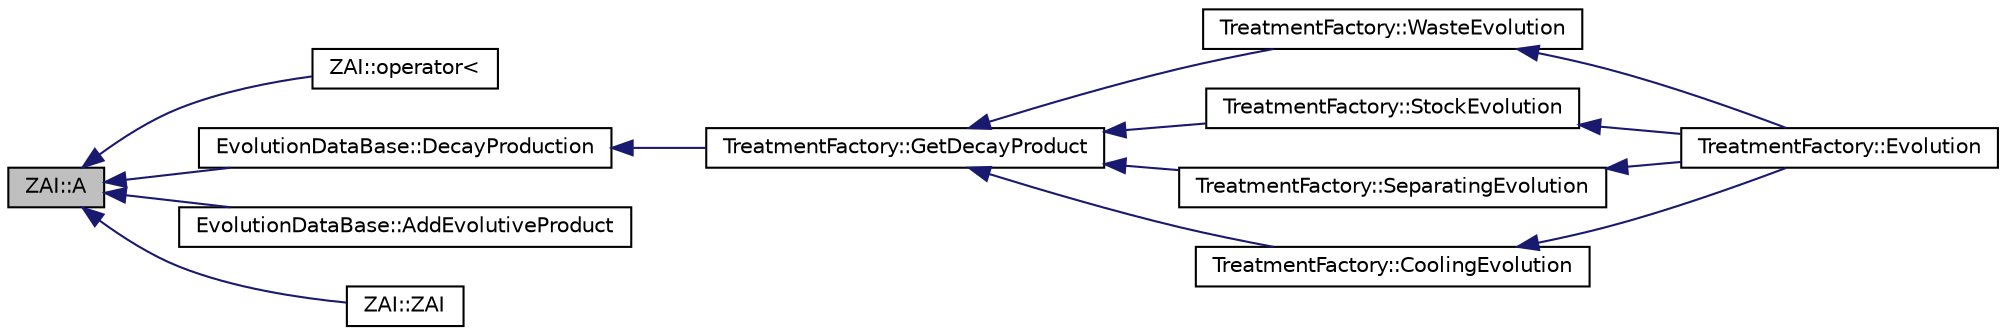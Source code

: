 digraph G
{
  edge [fontname="Helvetica",fontsize="10",labelfontname="Helvetica",labelfontsize="10"];
  node [fontname="Helvetica",fontsize="10",shape=record];
  rankdir="LR";
  Node1 [label="ZAI::A",height=0.2,width=0.4,color="black", fillcolor="grey75", style="filled" fontcolor="black"];
  Node1 -> Node2 [dir="back",color="midnightblue",fontsize="10",style="solid",fontname="Helvetica"];
  Node2 [label="ZAI::operator\<",height=0.2,width=0.4,color="black", fillcolor="white", style="filled",URL="$class_z_a_i.html#a30b7f2e08b133aa55f59835b3f5bf784",tooltip="ZAI Comparator."];
  Node1 -> Node3 [dir="back",color="midnightblue",fontsize="10",style="solid",fontname="Helvetica"];
  Node3 [label="EvolutionDataBase::DecayProduction",height=0.2,width=0.4,color="black", fillcolor="white", style="filled",URL="$class_evolution_data_base.html#ad01b9d1f78010288126152695e954568",tooltip="Return the Product IsotopicVector evolution from zai during a dt time."];
  Node3 -> Node4 [dir="back",color="midnightblue",fontsize="10",style="solid",fontname="Helvetica"];
  Node4 [label="TreatmentFactory::GetDecayProduct",height=0.2,width=0.4,color="black", fillcolor="white", style="filled",URL="$class_treatment_factory.html#a87686aa3bee9be038d3378da99b85fff",tooltip="Get IsotopicVector Decay at the t time."];
  Node4 -> Node5 [dir="back",color="midnightblue",fontsize="10",style="solid",fontname="Helvetica"];
  Node5 [label="TreatmentFactory::WasteEvolution",height=0.2,width=0.4,color="black", fillcolor="white", style="filled",URL="$class_treatment_factory.html#accd667ba88120e7d8f2da7d07e25dc57",tooltip="Deal the Waste Decay Evolution."];
  Node5 -> Node6 [dir="back",color="midnightblue",fontsize="10",style="solid",fontname="Helvetica"];
  Node6 [label="TreatmentFactory::Evolution",height=0.2,width=0.4,color="black", fillcolor="white", style="filled",URL="$class_treatment_factory.html#a3adb9c8d9e15a03fd780e97213a4c42e",tooltip="Performe the evolution until the Time t."];
  Node4 -> Node7 [dir="back",color="midnightblue",fontsize="10",style="solid",fontname="Helvetica"];
  Node7 [label="TreatmentFactory::StockEvolution",height=0.2,width=0.4,color="black", fillcolor="white", style="filled",URL="$class_treatment_factory.html#ab2ab74647f96a0d55c2da06a0fd98ac8",tooltip="Deal the Stock Decay Evolution."];
  Node7 -> Node6 [dir="back",color="midnightblue",fontsize="10",style="solid",fontname="Helvetica"];
  Node4 -> Node8 [dir="back",color="midnightblue",fontsize="10",style="solid",fontname="Helvetica"];
  Node8 [label="TreatmentFactory::SeparatingEvolution",height=0.2,width=0.4,color="black", fillcolor="white", style="filled",URL="$class_treatment_factory.html#afb051dd3f5cb0253c07daffb5f636787",tooltip="Deal the Separating IV Decay Evolution and then send it to stock."];
  Node8 -> Node6 [dir="back",color="midnightblue",fontsize="10",style="solid",fontname="Helvetica"];
  Node4 -> Node9 [dir="back",color="midnightblue",fontsize="10",style="solid",fontname="Helvetica"];
  Node9 [label="TreatmentFactory::CoolingEvolution",height=0.2,width=0.4,color="black", fillcolor="white", style="filled",URL="$class_treatment_factory.html#a7bc2e774abb02f71df62bb30e5e6735b",tooltip="Deal the cooling and then send it to Separation."];
  Node9 -> Node6 [dir="back",color="midnightblue",fontsize="10",style="solid",fontname="Helvetica"];
  Node1 -> Node10 [dir="back",color="midnightblue",fontsize="10",style="solid",fontname="Helvetica"];
  Node10 [label="EvolutionDataBase::AddEvolutiveProduct",height=0.2,width=0.4,color="black", fillcolor="white", style="filled",URL="$class_evolution_data_base.html#ac840df4b29e90bb1dc541a51e5fff3d8"];
  Node1 -> Node11 [dir="back",color="midnightblue",fontsize="10",style="solid",fontname="Helvetica"];
  Node11 [label="ZAI::ZAI",height=0.2,width=0.4,color="black", fillcolor="white", style="filled",URL="$class_z_a_i.html#a5448466bd96202b4b1b0c45dba4864cf",tooltip="&lt; Normal Constructor."];
}
